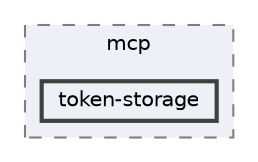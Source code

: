 digraph "packages/core/src/mcp/token-storage"
{
 // LATEX_PDF_SIZE
  bgcolor="transparent";
  edge [fontname=Helvetica,fontsize=10,labelfontname=Helvetica,labelfontsize=10];
  node [fontname=Helvetica,fontsize=10,shape=box,height=0.2,width=0.4];
  compound=true
  subgraph clusterdir_3a1a57ca7290f1e45a95e0f857502353 {
    graph [ bgcolor="#edf0f7", pencolor="grey50", label="mcp", fontname=Helvetica,fontsize=10 style="filled,dashed", URL="dir_3a1a57ca7290f1e45a95e0f857502353.html",tooltip=""]
  dir_8907bc1f879002f9c4e57b9e225d1c10 [label="token-storage", fillcolor="#edf0f7", color="grey25", style="filled,bold", URL="dir_8907bc1f879002f9c4e57b9e225d1c10.html",tooltip=""];
  }
}

